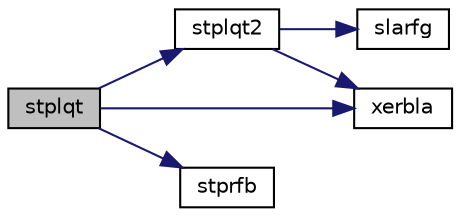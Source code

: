 digraph "stplqt"
{
 // LATEX_PDF_SIZE
  edge [fontname="Helvetica",fontsize="10",labelfontname="Helvetica",labelfontsize="10"];
  node [fontname="Helvetica",fontsize="10",shape=record];
  rankdir="LR";
  Node1 [label="stplqt",height=0.2,width=0.4,color="black", fillcolor="grey75", style="filled", fontcolor="black",tooltip="STPLQT"];
  Node1 -> Node2 [color="midnightblue",fontsize="10",style="solid",fontname="Helvetica"];
  Node2 [label="stplqt2",height=0.2,width=0.4,color="black", fillcolor="white", style="filled",URL="$stplqt2_8f.html#ad2dc7313489b247ee3668554b080d853",tooltip="STPLQT2 computes a LQ factorization of a real or complex \"triangular-pentagonal\" matrix,..."];
  Node2 -> Node3 [color="midnightblue",fontsize="10",style="solid",fontname="Helvetica"];
  Node3 [label="slarfg",height=0.2,width=0.4,color="black", fillcolor="white", style="filled",URL="$slarfg_8f.html#a1c10a1adfa35b2d5ea15e801287a6a38",tooltip="SLARFG generates an elementary reflector (Householder matrix)."];
  Node2 -> Node4 [color="midnightblue",fontsize="10",style="solid",fontname="Helvetica"];
  Node4 [label="xerbla",height=0.2,width=0.4,color="black", fillcolor="white", style="filled",URL="$xerbla_8f.html#a377ee61015baf8dea7770b3a404b1c07",tooltip="XERBLA"];
  Node1 -> Node5 [color="midnightblue",fontsize="10",style="solid",fontname="Helvetica"];
  Node5 [label="stprfb",height=0.2,width=0.4,color="black", fillcolor="white", style="filled",URL="$stprfb_8f.html#af633e78eeb9a85e068655abd15f04ca5",tooltip="STPRFB applies a real \"triangular-pentagonal\" block reflector to a real matrix, which is composed of ..."];
  Node1 -> Node4 [color="midnightblue",fontsize="10",style="solid",fontname="Helvetica"];
}
